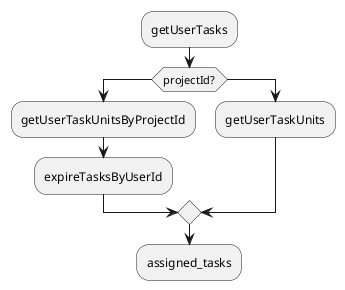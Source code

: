 @startuml

:getUserTasks;

if (projectId?) then
    :getUserTaskUnitsByProjectId;
    :expireTasksByUserId;
else
    :getUserTaskUnits;
endif
:assigned_tasks;
@enduml
